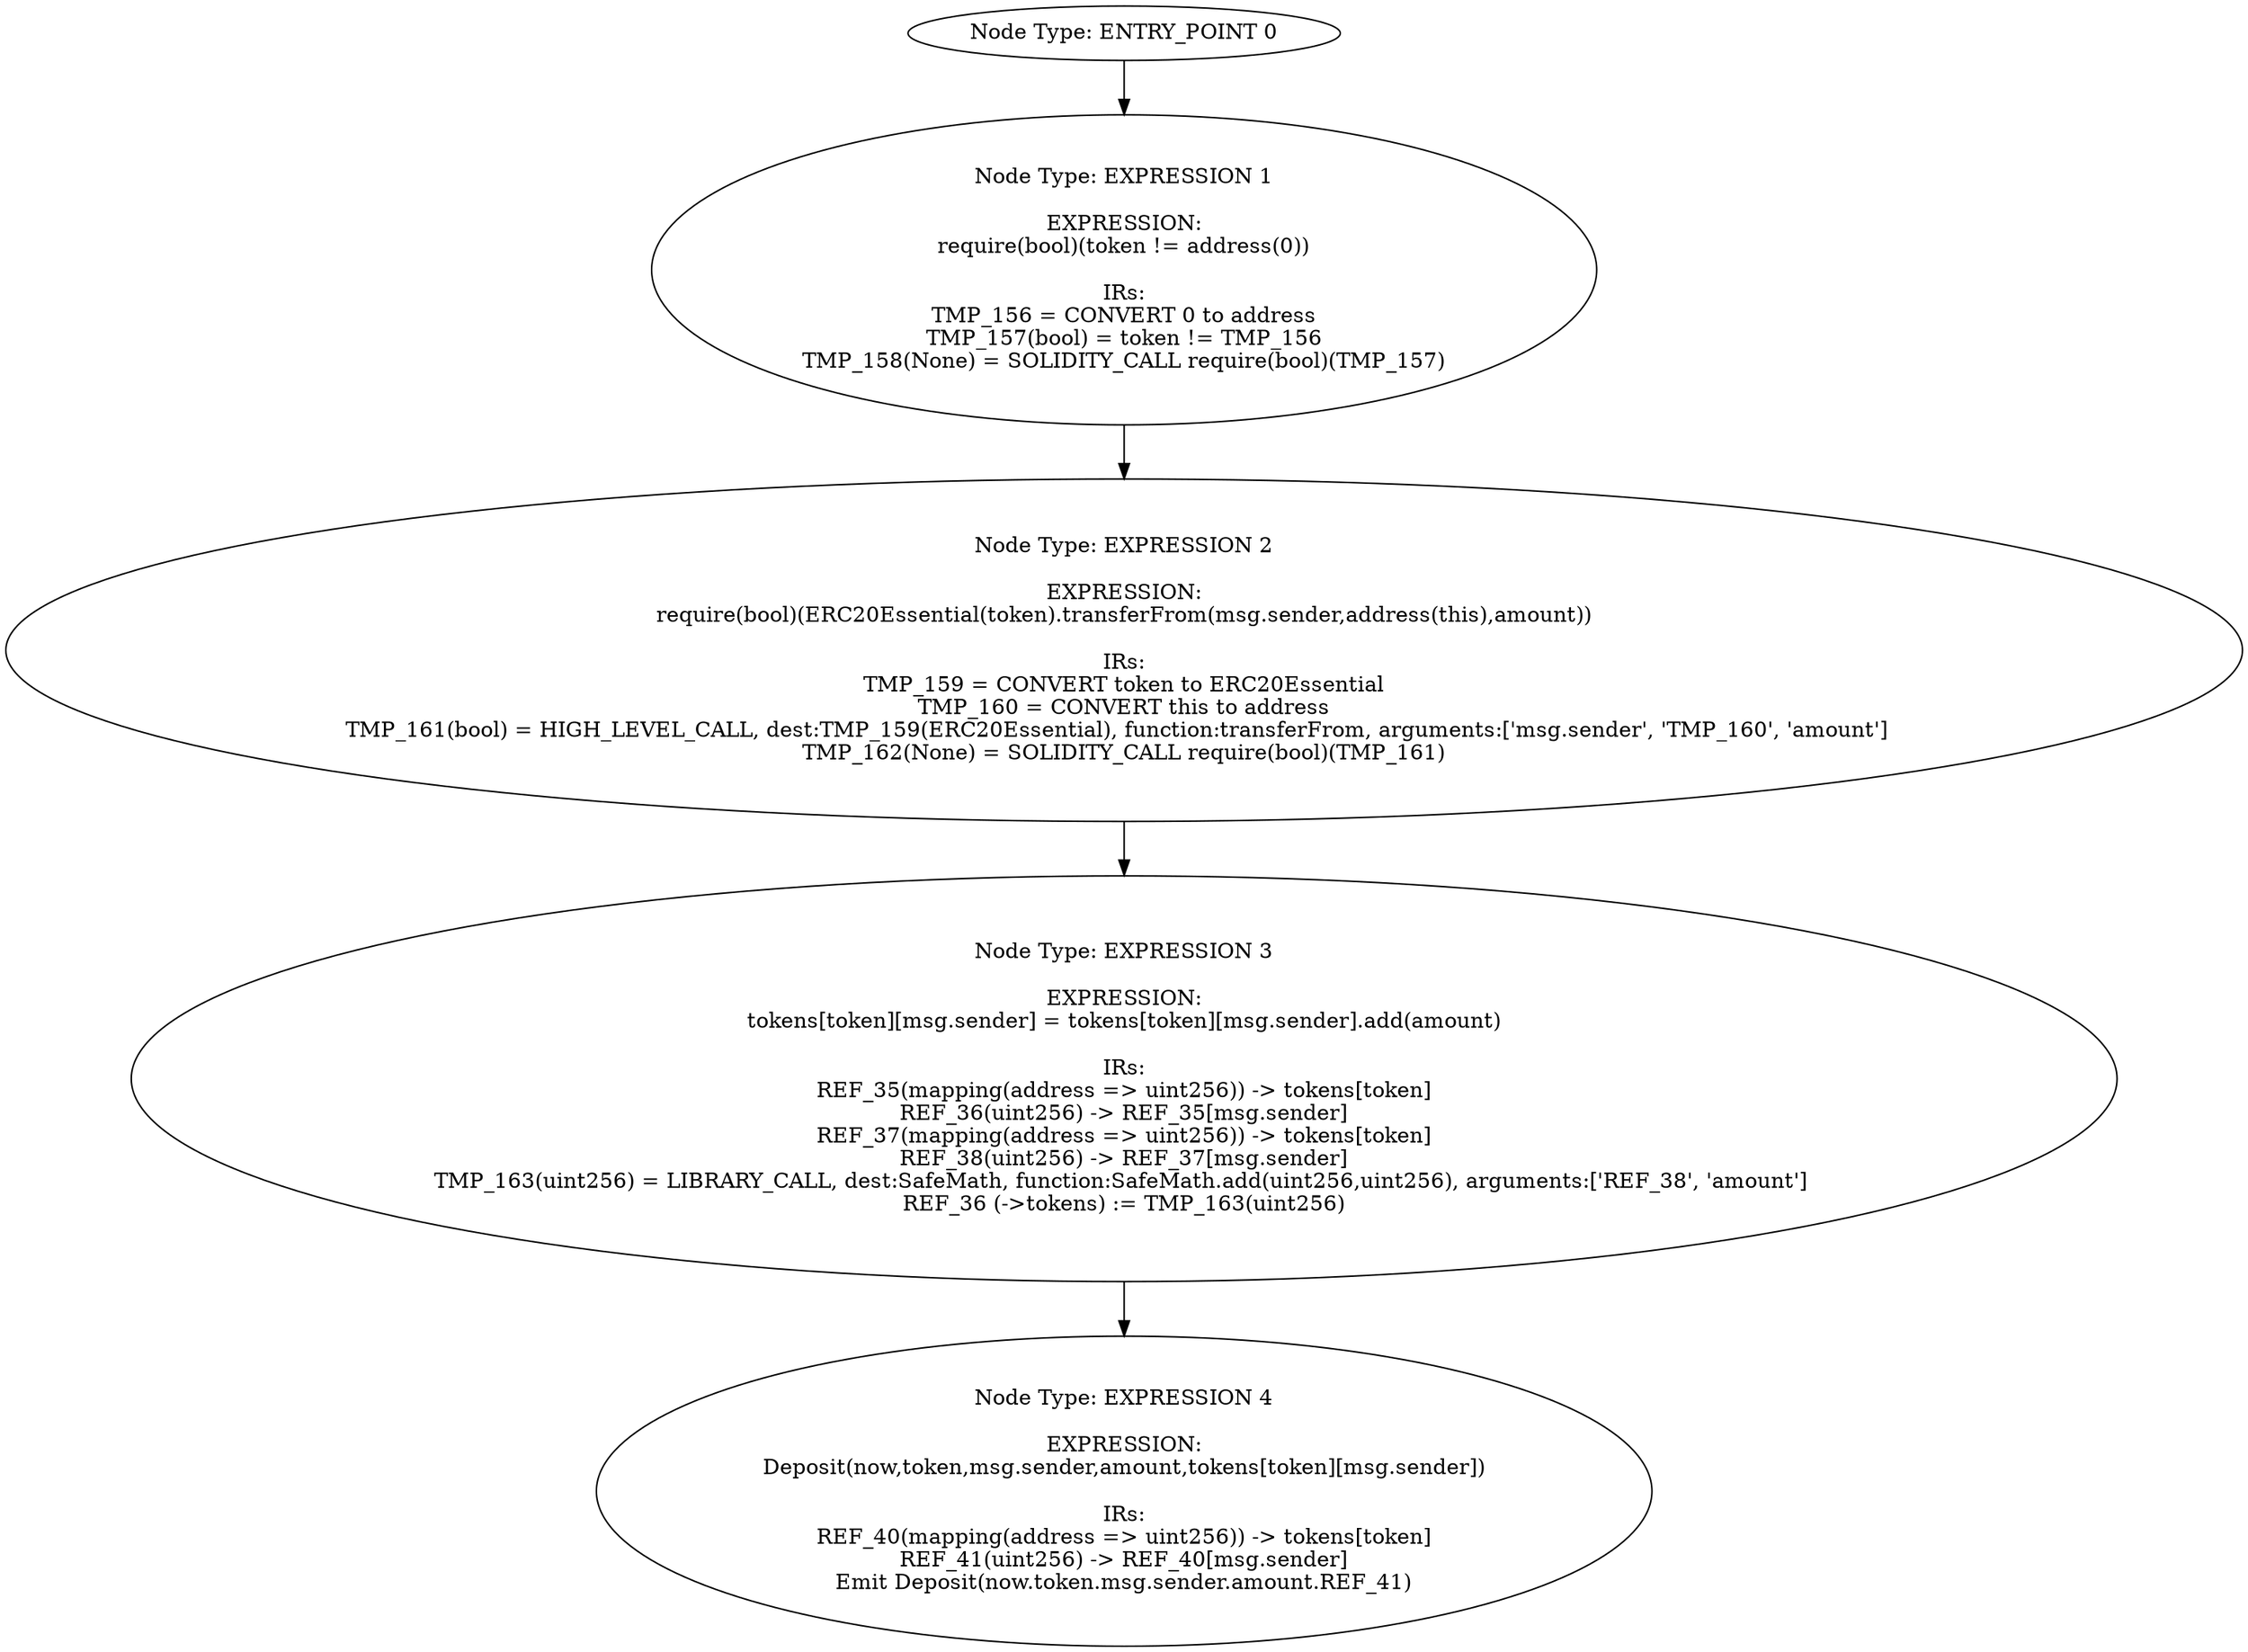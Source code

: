 digraph{
0[label="Node Type: ENTRY_POINT 0
"];
0->1;
1[label="Node Type: EXPRESSION 1

EXPRESSION:
require(bool)(token != address(0))

IRs:
TMP_156 = CONVERT 0 to address
TMP_157(bool) = token != TMP_156
TMP_158(None) = SOLIDITY_CALL require(bool)(TMP_157)"];
1->2;
2[label="Node Type: EXPRESSION 2

EXPRESSION:
require(bool)(ERC20Essential(token).transferFrom(msg.sender,address(this),amount))

IRs:
TMP_159 = CONVERT token to ERC20Essential
TMP_160 = CONVERT this to address
TMP_161(bool) = HIGH_LEVEL_CALL, dest:TMP_159(ERC20Essential), function:transferFrom, arguments:['msg.sender', 'TMP_160', 'amount']  
TMP_162(None) = SOLIDITY_CALL require(bool)(TMP_161)"];
2->3;
3[label="Node Type: EXPRESSION 3

EXPRESSION:
tokens[token][msg.sender] = tokens[token][msg.sender].add(amount)

IRs:
REF_35(mapping(address => uint256)) -> tokens[token]
REF_36(uint256) -> REF_35[msg.sender]
REF_37(mapping(address => uint256)) -> tokens[token]
REF_38(uint256) -> REF_37[msg.sender]
TMP_163(uint256) = LIBRARY_CALL, dest:SafeMath, function:SafeMath.add(uint256,uint256), arguments:['REF_38', 'amount'] 
REF_36 (->tokens) := TMP_163(uint256)"];
3->4;
4[label="Node Type: EXPRESSION 4

EXPRESSION:
Deposit(now,token,msg.sender,amount,tokens[token][msg.sender])

IRs:
REF_40(mapping(address => uint256)) -> tokens[token]
REF_41(uint256) -> REF_40[msg.sender]
Emit Deposit(now.token.msg.sender.amount.REF_41)"];
}
